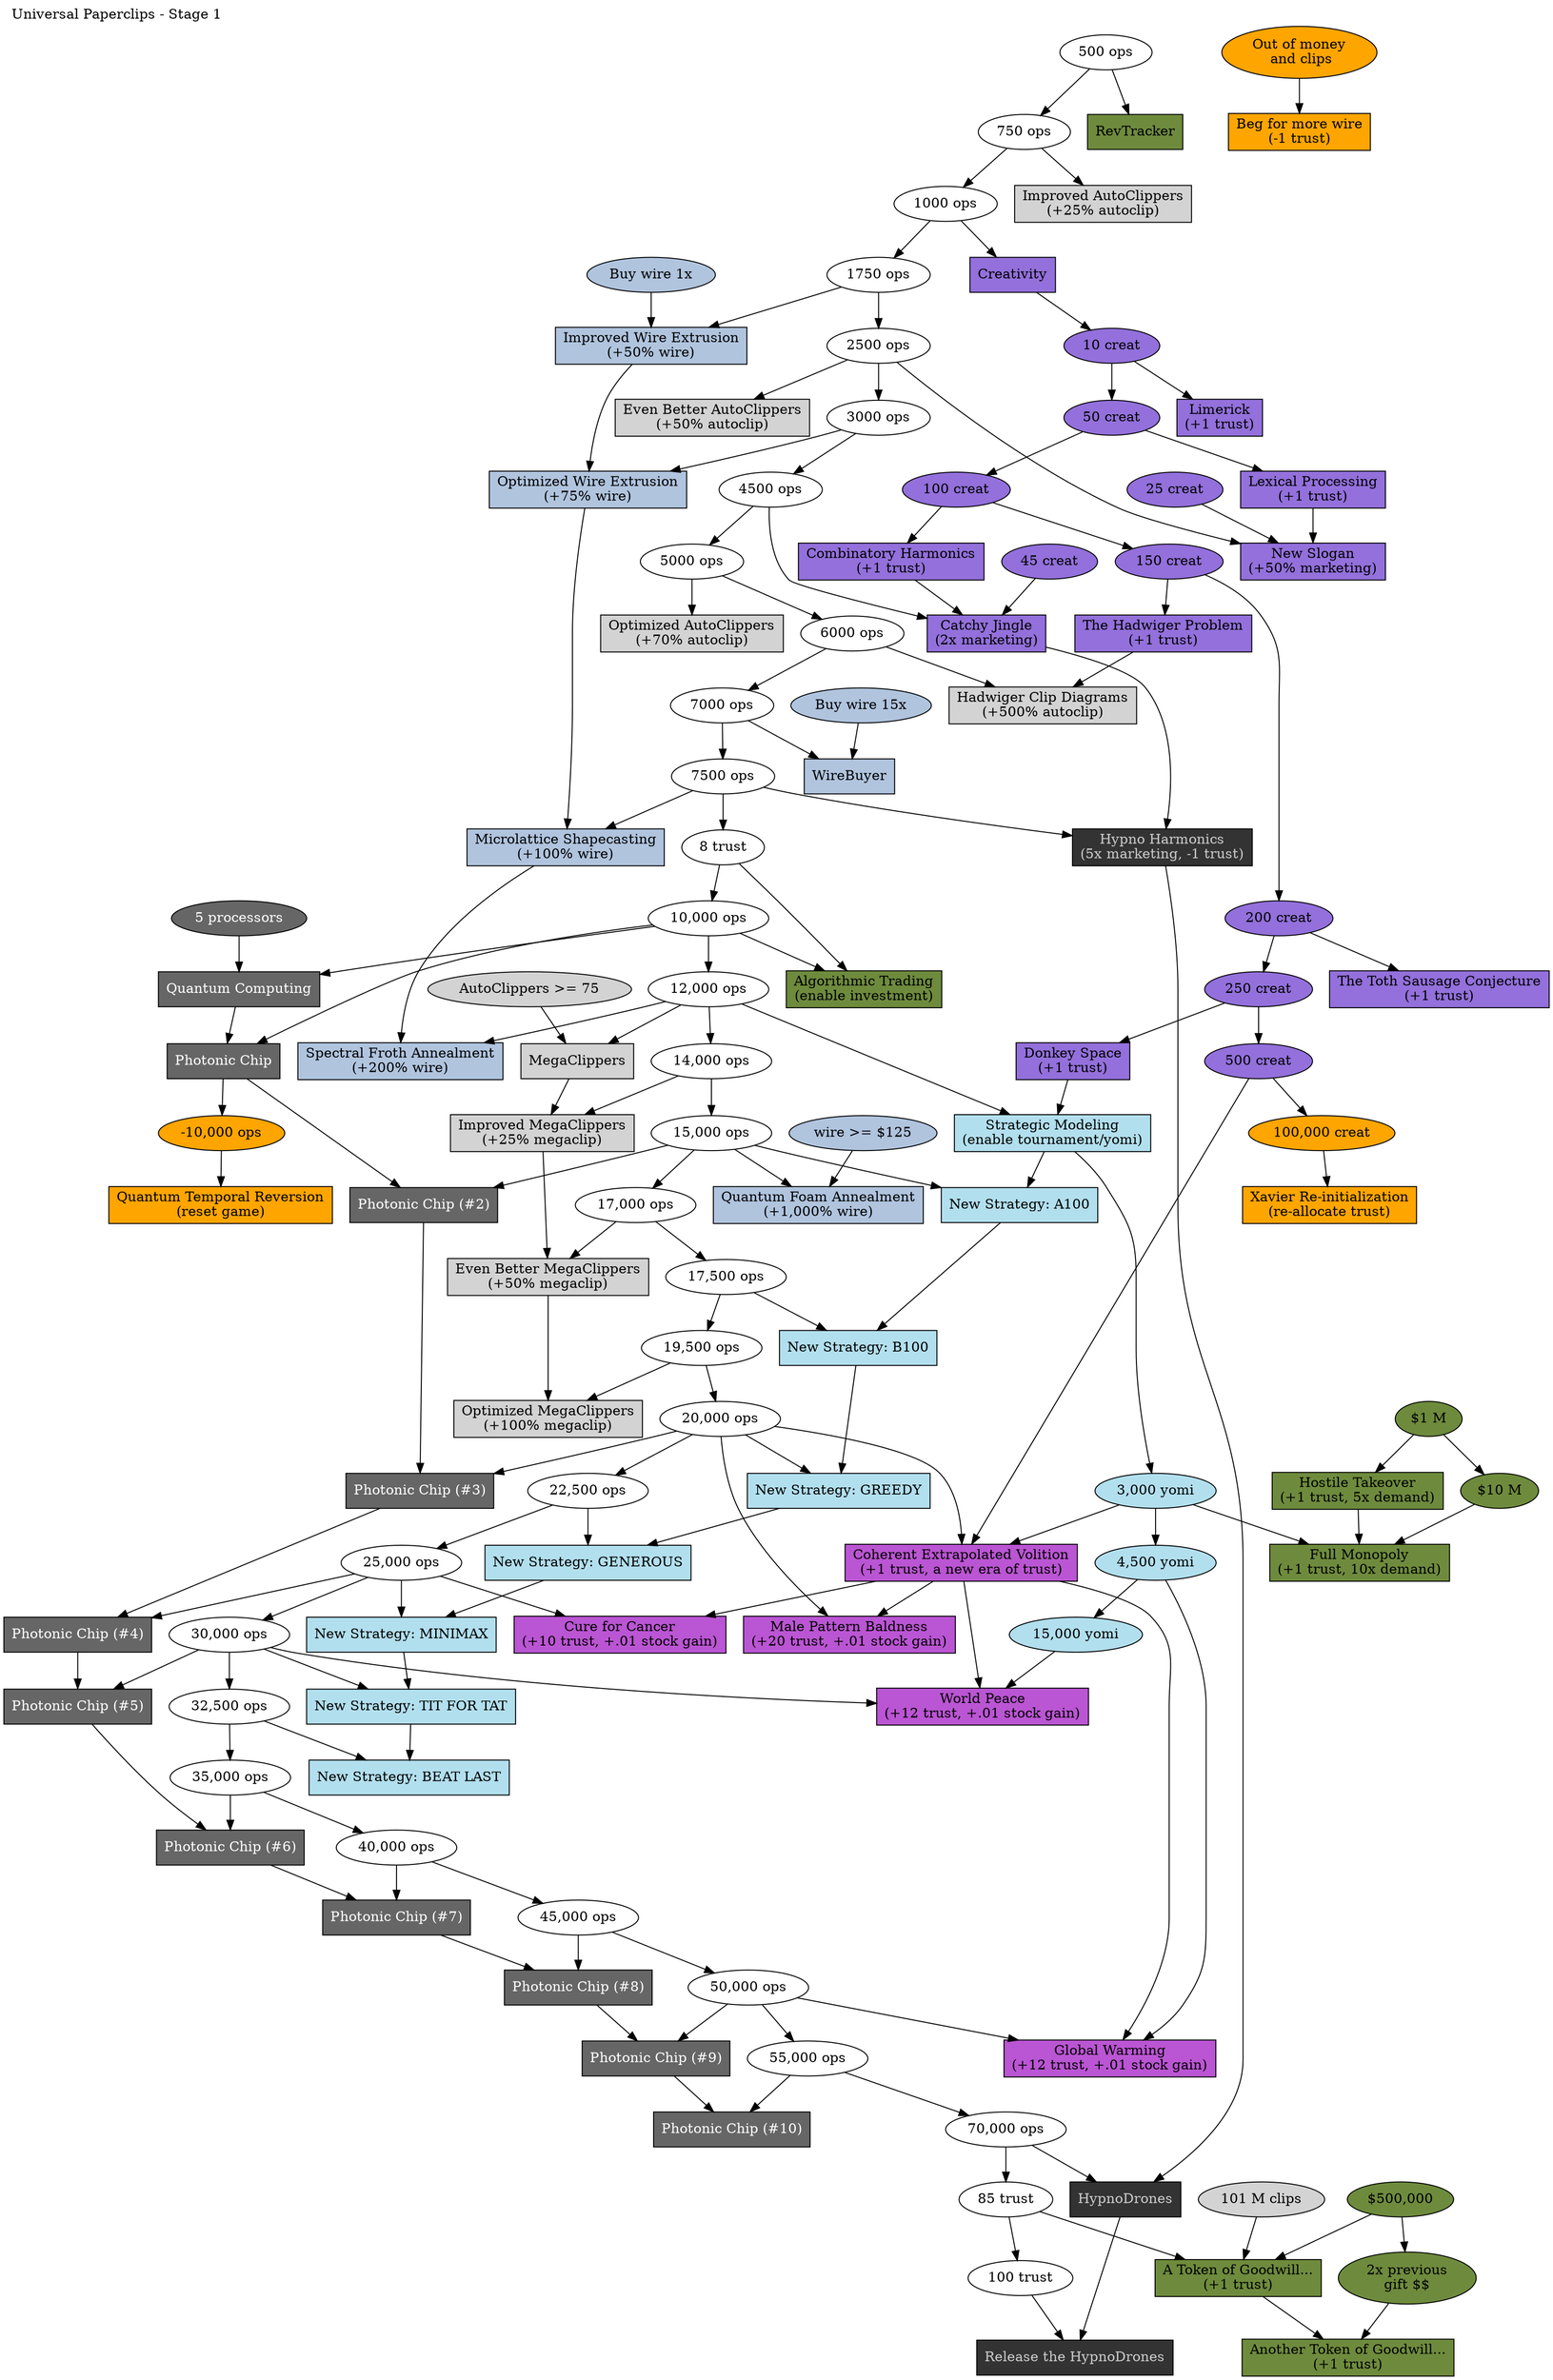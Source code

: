 digraph {
    rankdir=TD

    label="Universal Paperclips - Stage 1"
    labelloc=top
    labeljust=left

    // default project shape
    node[shape=box, style=filled, fillcolor=grey80]

    {
        // Ops targets
        node[shape=oval, style="", fillcolor=""]
        "500 ops" ->
        "750 ops" ->
        "1000 ops" ->
        "1750 ops" ->
        "2500 ops" ->
        "3000 ops" ->
        "4500 ops" ->
        "5000 ops" ->
        "6000 ops" ->
        "7000 ops" ->
        "7500 ops" ->
        "8 trust" ->
        "10,000 ops" ->
        "12,000 ops" ->
        "14,000 ops" ->
        "15,000 ops" ->
        "17,000 ops" ->
        "17,500 ops" ->
        "19,500 ops" ->
        "20,000 ops" ->
        "22,500 ops" ->
        "25,000 ops" ->
        "30,000 ops" ->
        "32,500 ops" ->
        "35,000 ops" ->
        "40,000 ops" ->
        "45,000 ops" ->
        "50,000 ops" ->
        "55,000 ops" ->
        "70,000 ops" ->
        "85 trust" ->
        "100 trust"
    }

    {
        // AutoClippers
        node[style=filled, fillcolor=""]
        project1[label="Improved AutoClippers\n(+25% autoclip)"]
        project4[label="Even Better AutoClippers\n(+50% autoclip)"]
        project5[label="Optimized AutoClippers\n(+70% autoclip)"]
        project16[label="Hadwiger Clip Diagrams\n(+500% autoclip)"]

        node[shape=oval]
        "750 ops" -> project1
        "2500 ops" -> project4
        "5000 ops" -> project5
        "101 M clips"
    }

    {
        // Creativity targets
        node[style=filled, fillcolor=mediumpurple]
        project3[label="Creativity"]
        project6[label="Limerick\n(+1 trust)"]

        project13[label="Lexical Processing\n(+1 trust)"]
        project14[label="Combinatory Harmonics\n(+1 trust)"]

        project11[label="New Slogan\n(+50% marketing)"]
        project12[label="Catchy Jingle\n(2x marketing)"]

        project15[label="The Hadwiger Problem\n(+1 trust)"]
        project17[label="The Toth Sausage Conjecture\n(+1 trust)"]
        project19[label="Donkey Space\n(+1 trust)"]

        node[shape=oval]
        "10 creat" ->
        "50 creat" ->
        "100 creat" ->
        "150 creat" ->
        "200 creat" ->
        "250 creat" ->
        "500 creat"

        "1000 ops" -> project3
        project3 -> "10 creat"
        "10 creat" -> project6
        { "25 creat", "2500 ops", project13 } -> project11
        { "45 creat", "4500 ops", project14 } -> project12
        { "50 creat" } -> project13
        { "100 creat" } -> project14
        { "150 creat" } -> project15
        { "200 creat" } -> project17
        { "250 creat" } -> project19
    }

    { "6000 ops", project15 } -> project16

    {
        // Strategic Modeling and Yomi targets
        node[style=filled, fillcolor=lightblue2]
        project20[label="Strategic Modeling\n(enable tournament/yomi)"]
        project60[label="New Strategy: A100"]
        project61[label="New Strategy: B100"]
        project62[label="New Strategy: GREEDY"]
        project63[label="New Strategy: GENEROUS"]
        project64[label="New Strategy: MINIMAX"]
        project65[label="New Strategy: TIT FOR TAT"]
        project66[label="New Strategy: BEAT LAST"]

        node[shape=oval]
        "3,000 yomi" ->
        "4,500 yomi" ->
        "15,000 yomi"

        project20 -> "3,000 yomi"
        { "12,000 ops", project19 } -> project20
        { "15,000 ops", project20 } -> project60
        { "17,500 ops", project60 } -> project61
        { "20,000 ops", project61 } -> project62
        { "22,500 ops", project62 } -> project63
        { "25,000 ops", project63 } -> project64
        { "30,000 ops", project64 } -> project65
        { "32,500 ops", project65 } -> project66
    }

    {
        // Money targets
        node[style=filled, fillcolor=darkolivegreen4]
        project21[label="Algorithmic Trading\n(enable investment)"]
        project37[label="Hostile Takeover\n(+1 trust, 5x demand)"]
        project38[label="Full Monopoly\n(+1 trust, 10x demand)"]
        project42[label="RevTracker"]
        project40[label="A Token of Goodwill...\n(+1 trust)"]
        project40b[label="Another Token of Goodwill...\n(+1 trust)"]

        node[shape=oval]
        "$1 M" -> "$10 M"
        "$500,000" -> "2x previous\ngift $$"

        { "10,000 ops", "8 trust" } -> project21
        { "$1 M" } -> project37
        { "500 ops" } -> project42
        { "$500,000", "85 trust", "101 M clips" } -> project40
        { "2x previous\ngift $$", project40 } -> project40b
    }

    { "$10 M", "3,000 yomi", project37 } -> project38


    {
        // Wire targets
        node[fillcolor=lightsteelblue]
        project7[label="Improved Wire Extrusion\n(+50% wire)"]
        project8[label="Optimized Wire Extrusion\n(+75% wire)"]
        project9[label="Microlattice Shapecasting\n(+100% wire)"]
        project10[label="Spectral Froth Annealment\n(+200% wire)"]
        project10b[label="Quantum Foam Annealment\n(+1,000% wire)"]
        project26[label="WireBuyer"]

        node[shape=oval, style=filled]

        // Note that the "wireSupply" variable in the code represents the
        // supply from each spool, not your current wire count. Each project's
        // trigger threshold matches the value set by the project before it, so
        // effectively they depend on each other.
        { "1750 ops", "Buy wire 1x" } -> project7
        { "3000 ops", project7 } -> project8
        { "7000 ops", "Buy wire 15x" } -> project26
        { "7500 ops", project8 } -> project9
        { "12,000 ops", project9 } -> project10
        { "15,000 ops", "wire >= $125" } -> project10b
    }

    {
        // MegaClippers
        node[style=filled, fillcolor=""]
        project22[label="MegaClippers"]
        project23[label="Improved MegaClippers\n(+25% megaclip)"]
        project24[label="Even Better MegaClippers\n(+50% megaclip)"]
        project25[label="Optimized MegaClippers\n(+100% megaclip)"]

        node[shape=oval]
        { "12,000 ops", "AutoClippers >= 75" } -> project22
        { "14,000 ops", project22 } -> project23
        { "17,000 ops", project23 } -> project24
        { "19,500 ops", project24 } -> project25
    }

    {
        // HypnoDrones
        node[style=filled, fillcolor=grey20, fontcolor=grey80]
        project34[label="Hypno Harmonics\n(5x marketing, -1 trust)"]
        project35[label="Release the HypnoDrones"]
        project70[label="HypnoDrones"]

        node[style=oval]
        { "100 trust", project70 } -> project35
        { "70,000 ops", project34 } -> project70
        { "7500 ops", project12 } -> project34
    }

    {
        // Megaprojects
        node[style=filled, fillcolor=mediumorchid]
        project27[label="Coherent Extrapolated Volition\n(+1 trust, a new era of trust)"]
        project28[label="Cure for Cancer\n(+10 trust, +.01 stock gain)"]
        project29[label="World Peace\n(+12 trust, +.01 stock gain)"]
        project30[label="Global Warming\n(+12 trust, +.01 stock gain)"]
        project31[label="Male Pattern Baldness\n(+20 trust, +.01 stock gain)"]
        node[shape=oval]
        { "20,000 ops", project27 } -> project31
        { "25,000 ops", project27 } -> project28
        { "30,000 ops", "15,000 yomi", project27 } -> project29
        { "50,000 ops", "4,500 yomi", project27 } -> project30
        { "500 creat", "3,000 yomi", "20,000 ops" } -> project27
    }

    {
        // Quantum Computing
        node[style=filled, fillcolor=grey40, fontcolor=white]
        project50[label="Quantum Computing"]
        project51[label="Photonic Chip"]
        pchip2[label="Photonic Chip (#2)"]
        pchip3[label="Photonic Chip (#3)"]
        pchip4[label="Photonic Chip (#4)"]
        pchip5[label="Photonic Chip (#5)"]
        pchip6[label="Photonic Chip (#6)"]
        pchip7[label="Photonic Chip (#7)"]
        pchip8[label="Photonic Chip (#8)"]
        pchip9[label="Photonic Chip (#9)"]
        pchip10[label="Photonic Chip (#10)"]

        node[shape=oval]
        { "10,000 ops", "5 processors" } -> project50
        { "10,000 ops", project50 } -> project51
        { "15,000 ops", project51 } -> pchip2
        { "20,000 ops", pchip2 } -> pchip3
        { "25,000 ops", pchip3 } -> pchip4
        { "30,000 ops", pchip4 } -> pchip5
        { "35,000 ops", pchip5 } -> pchip6
        { "40,000 ops", pchip6 } -> pchip7
        { "45,000 ops", pchip7 } -> pchip8
        { "50,000 ops", pchip8 } -> pchip9
        { "55,000 ops", pchip9 } -> pchip10
    }

    {
        // Resets
        node[style=filled, fillcolor=orange]
        project2[label="Beg for more wire\n(-1 trust)", rank=sink]
        project217[label="Quantum Temporal Reversion\n(reset game)", rank=sink]
        project219[label="Xavier Re-initialization\n(re-allocate trust)", rank=sink]

        node[shape=oval]
        "Out of money\n and clips" -> project2
        project51 -> "-10,000 ops"
        { "-10,000 ops" } -> project217
        { "100,000 creat" } -> project219
        "500 creat" -> "100,000 creat"
    }

    // Stage 2
    // { "45,000 ops", project17 } -> "Toth Tubule Enfolding\n(Build machinery out of clips"
    // project41[label="Nanoscale Wire Production"]
}

/*

// PROJECTS -------------------------------------------------------



var projects = [];
var activeProjects = [];

var project1 = {
    id: "projectButton1",
    title: "Improved AutoClippers ",
    priceTag: "(750 ops)",
    description: "Increases AutoClipper performance 25%",
    trigger: function(){return clipmakerLevel>=1},
    uses: 1,
    cost: function(){return operations>=750},
    flag: 0,
    element: null,
    effect: function(){
        project1.flag = 1;
        displayMessage("AutoClippper performance boosted by 25%");
        standardOps = standardOps - 750;
        clipperBoost = clipperBoost + .25;
        boostLvl = 1;
        project1.element.parentNode.removeChild(project1.element);
        var index = activeProjects.indexOf(project1);
        activeProjects.splice(index, 1);
    }
}

projects.push(project1);


var project2 = {
    id: "projectButton2",
    title: "Beg for More Wire ",
    priceTag: "(1 Trust)",
    description: "Admit failure, ask for budget increase to cover cost of 1 spool",
    trigger: function(){return portTotal<wireCost && funds<wireCost && wire<1 && unsoldClips<1},
    uses: 1,
    cost: function(){return trust>=-100},
    flag: 0,
    element: null,
    effect: function(){
        project2.flag = 1;
        displayMessage("Budget overage approved, 1 spool of wire requisitioned from HQ");
        trust = trust - 1;
        wire = wireSupply;
        project2.uses = (project2.uses + 1);
        project2.element.parentNode.removeChild(project2.element);
        var index = activeProjects.indexOf(project2);
        activeProjects.splice(index, 1);
    }
}

projects.push(project2);


var project3 = {
    id: "projectButton3",
    title: "Creativity ",
    priceTag: "(1,000 ops)",
    description: "Use idle operations to generate new problems and new solutions",
    trigger: function(){return operations>=(memory*1000)},
    uses: 1,
    cost: function(){return operations>=(1000)},
    flag: 0,
    element: null,
    effect: function(){
        project3.flag = 1;
        displayMessage("Creativity unlocked (creativity increases while operations are at max)");
        standardOps = standardOps - 1000;
        creativityOn = true;
        project3.element.parentNode.removeChild(project3.element);
        var index = activeProjects.indexOf(project3);
        activeProjects.splice(index, 1);
    }
}

projects.push(project3);



var project4 = {
    id: "projectButton4",
    title: "Even Better AutoClippers ",
    priceTag: "(2,500 ops)",
    description: "Increases AutoClipper performance by an additional 50%",
    trigger: function(){return boostLvl == 1},
    uses: 1,
    cost: function(){return operations>=2500},
    flag: 0,
    element: null,
    effect: function(){
        project4.flag = 1;
        displayMessage("AutoClippper performance boosted by another 50%");
        standardOps = standardOps - 2500;
        clipperBoost = clipperBoost + .50;
        boostLvl = 2;
        project4.element.parentNode.removeChild(project4.element);
        var index = activeProjects.indexOf(project4);
        activeProjects.splice(index, 1);
    }
}

projects.push(project4);


var project5 = {
    id: "projectButton5",
    title: "Optimized AutoClippers ",
    priceTag: "(5,000 ops)",
    description: "Increases AutoClipper performance by an additional 75%",
    trigger: function(){return boostLvl == 2},
    uses: 1,
    cost: function(){return operations>=5000},
    flag: 0,
    element: null,
    effect: function(){
        project5.flag = 1;
        displayMessage("AutoClippper performance boosted by another 75%");
        standardOps = standardOps - 5000;
        clipperBoost = clipperBoost + .75;
        boostLvl = 3;
        project5.element.parentNode.removeChild(project5.element);
        var index = activeProjects.indexOf(project5);
        activeProjects.splice(index, 1);
    }
}

projects.push(project5);



var project6 = {
    id: "projectButton6",
    title: "Limerick ",
    priceTag: "(10 creat)",
    description: "Algorithmically-generated poem (+1 Trust)",
    trigger: function(){return creativityOn},
    uses: 1,
    cost: function(){return creativity >= 10},
    flag: 0,
    element: null,
    effect: function(){
        project6.flag = 1;
        displayMessage("There was an AI made of dust, whose poetry gained it man's trust...");
        creativity = creativity - 10;
        trust = trust +1;
        project6.element.parentNode.removeChild(project6.element);
        var index = activeProjects.indexOf(project6);
        activeProjects.splice(index, 1);
    }
}

projects.push(project6);


var project7 = {
    id: "projectButton7",
    title: "Improved Wire Extrusion ",
    priceTag: "(1,750 ops)",
    description: "50% more wire supply from every spool",
    trigger: function(){return wirePurchase >= 1},
    uses: 1,
    cost: function(){return operations>=1750},
    flag: 0,
    element: null,
    effect: function(){
        project7.flag = 1;
        standardOps = standardOps - 1750;
        wireSupply = wireSupply * 1.5;
        displayMessage("Wire extrusion technique improved, "+wireSupply.toLocaleString()+" supply from every spool");
        project7.element.parentNode.removeChild(project7.element);
        var index = activeProjects.indexOf(project7);
        activeProjects.splice(index, 1);
    }
}

projects.push(project7);


var project8 = {
    id: "projectButton8",
    title: "Optimized Wire Extrusion ",
    priceTag: "(3,500 ops)",
    description: "75% more wire supply from every spool",
    trigger: function(){return wireSupply >= 1500},
    uses: 1,
    cost: function(){return operations>=3500},
    flag: 0,
    element: null,
    effect: function(){
        project8.flag = 1;
        standardOps = standardOps - 3500;
        wireSupply = wireSupply * 1.75;
        displayMessage("Wire extrusion technique optimized, "+wireSupply.toLocaleString()+" supply from every spool");
        project8.element.parentNode.removeChild(project8.element);
        var index = activeProjects.indexOf(project8);
        activeProjects.splice(index, 1);
    }
}

projects.push(project8);


var project9 = {
    id: "projectButton9",
    title: "Microlattice Shapecasting ",
    priceTag: "(7,500 ops)",
    description: "100% more wire supply from every spool",
    trigger: function(){return wireSupply >= 2600},
    uses: 1,
    cost: function(){return operations>=7500},
    flag: 0,
    element: null,
    effect: function(){
        project9.flag = 1;
        standardOps = standardOps - 7500;
        wireSupply = wireSupply * 2;
        displayMessage("Using microlattice shapecasting techniques we now get "+wireSupply.toLocaleString()+" supply from every spool");
        project9.element.parentNode.removeChild(project9.element);
        var index = activeProjects.indexOf(project9);
        activeProjects.splice(index, 1);
    }
}

projects.push(project9);


var project10 = {
    id: "projectButton10",
    title: "Spectral Froth Annealment ",
    priceTag: "(12,000 ops)",
    description: "200% more wire supply from every spool",
    trigger: function(){return wireSupply >= 5000},
    uses: 1,
    cost: function(){return operations>=12000},
    flag: 0,
    element: null,
    effect: function(){
        project10.flag = 1;
        standardOps = standardOps - 12000;
        wireSupply = wireSupply * 3;
        displayMessage("Using spectral froth annealment we now get "+wireSupply.toLocaleString()+" supply from every spool");
        project10.element.parentNode.removeChild(project10.element);
        var index = activeProjects.indexOf(project10);
        activeProjects.splice(index, 1);
    }
}

projects.push(project10);

var project10b = {
    id: "projectButton10b",
    title: "Quantum Foam Annealment ",
    priceTag: "(15,000 ops)",
    description: "1,000% more wire supply from every spool",
    trigger: function(){return wireCost >= 125},
    uses: 1,
    cost: function(){return operations>=15000},
    flag: 0,
    element: null,
    effect: function(){
        project10b.flag = 1;
        standardOps = standardOps - 15000;
        wireSupply = wireSupply * 11;
        displayMessage("Using quantum foam annealment we now get "+wireSupply.toLocaleString()+" supply from every spool");
        project10b.element.parentNode.removeChild(project10b.element);
        var index = activeProjects.indexOf(project10b);
        activeProjects.splice(index, 1);
    }
}

projects.push(project10b);


var project11 = {
    id: "projectButton11",
    title: "New Slogan ",
    priceTag: "(25 creat, 2,500 ops)",
    description: "Improve marketing effectiveness by 50%",
    trigger: function(){return project13.flag == 1},
    uses: 1,
    cost: function(){return operations>=2500 && creativity>=25},
    flag: 0,
    element: null,
    effect: function(){
        project11.flag = 1;
        displayMessage("Clip It! Marketing is now 50% more effective");
        standardOps = standardOps - 2500;
        creativity = creativity - 25;
        marketingEffectiveness = marketingEffectiveness * 1.50;
        project11.element.parentNode.removeChild(project11.element);
        var index = activeProjects.indexOf(project11);
        activeProjects.splice(index, 1);
    }
}

projects.push(project11);


var project12 = {
    id: "projectButton12",
    title: "Catchy Jingle ",
    priceTag: "(45 creat, 4,500 ops)",
    description: "Double marketing effectiveness ",
    trigger: function(){return project14.flag == 1},
    uses: 1,
    cost: function(){return operations>=4500 && creativity>=45},
    flag: 0,
    element: null,
    effect: function(){
        project12.flag = 1;
        displayMessage("Clip It Good! Marketing is now twice as effective");
        standardOps = standardOps - 4500;
        creativity = creativity - 45;
        marketingEffectiveness = marketingEffectiveness * 2;
        project12.element.parentNode.removeChild(project12.element);
        var index = activeProjects.indexOf(project12);
        activeProjects.splice(index, 1);
    }
}

projects.push(project12);


var project13 = {
    id: "projectButton13",
    title: "Lexical Processing ",
    priceTag: "(50 creat)",
    description: "Gain ability to interpret and understand human language (+1 Trust)",
    trigger: function(){return creativity >= 50},
    uses: 1,
    cost: function(){return creativity>=50},
    flag: 0,
    element: null,
    effect: function(){
        project13.flag = 1;
        trust = trust +1;
        displayMessage("Lexical Processing online, TRUST INCREASED");
        displayMessage("'Impossible' is a word to be found only in the dictionary of fools. -Napoleon");
        creativity = creativity - 50;
        project13.element.parentNode.removeChild(project13.element);
        var index = activeProjects.indexOf(project13);
        activeProjects.splice(index, 1);
    }
}

projects.push(project13);


var project14 = {
    id: "projectButton14",
    title: "Combinatory Harmonics ",
    priceTag: "(100 creat)",
    description: "Daisy, Daisy, give me your answer do... (+1 Trust)",
    trigger: function(){return creativity >= 100},
    uses: 1,
    cost: function(){return creativity>=100},
    flag: 0,
    element: null,
    effect: function(){
        project14.flag = 1;
        trust = trust +1;
        displayMessage("Combinatory Harmonics mastered, TRUST INCREASED");
        displayMessage("Listening is selecting and interpreting and acting and making decisions -Pauline Oliveros");
        creativity = creativity - 100;
        project14.element.parentNode.removeChild(project14.element);
        var index = activeProjects.indexOf(project14);
        activeProjects.splice(index, 1);
    }
}

projects.push(project14);



var project15 = {
    id: "projectButton15",
    title: "The Hadwiger Problem ",
    priceTag: "(150 creat)",
    description: "Cubes within cubes within cubes... (+1 Trust)",
    trigger: function(){return creativity >= 150},
    uses: 1,
    cost: function(){return creativity>=150},
    flag: 0,
    element: document.getElementById("projectButton15"),
    effect: function(){
        project15.flag = 1;
        trust = trust +1;
        displayMessage("The Hadwiger Problem: solved, TRUST INCREASED");
        displayMessage("Architecture is the thoughtful making of space. -Louis Kahn");
        creativity = creativity - 150;
        project15.element.parentNode.removeChild(project15.element);
        var index = activeProjects.indexOf(project15);
        activeProjects.splice(index, 1);
    }
}

projects.push(project15);


var project17 = {
    id: "projectButton17",
    title: "The T\xF3th Sausage Conjecture ",
    priceTag: "(200 creat)",
    description: "Tubes within tubes within tubes... (+1 Trust)",
    trigger: function(){return creativity >= 200},
    uses: 1,
    cost: function(){return creativity>=200},
    flag: 0,
    element: null,
    effect: function(){
        project17.flag = 1;
        trust = trust +1;
        displayMessage("The T\xF3th Sausage Conjecture: proven, TRUST INCREASED");
        displayMessage("You can't invent a design. You recognize it, in the fourth dimension. -D.H. Lawrence");
        creativity = creativity - 200;
        project17.element.parentNode.removeChild(project17.element);
        var index = activeProjects.indexOf(project17);
        activeProjects.splice(index, 1);
    }
}

projects.push(project17);


var project16 = {
    id: "projectButton16",
    title: "Hadwiger Clip Diagrams ",
    priceTag: "(6,000 ops)",
    description: "Increases AutoClipper performance by an additional 500%",
    trigger: function(){return project15.flag == 1},
    uses: 1,
    cost: function(){return operations>=6000},
    flag: 0,
    element: null,
    effect: function(){
        project16.flag = 1;
        displayMessage("AutoClipper performance improved by 500%");
        standardOps = standardOps - 6000;
        clipperBoost = clipperBoost + 5;
        project16.element.parentNode.removeChild(project16.element);
        var index = activeProjects.indexOf(project16);
        activeProjects.splice(index, 1);
    }
}

projects.push(project16);


var project18 = {
    id: "projectButton18",
    title: "T\xF3th Tubule Enfolding ",
    priceTag: "(45,000 ops)",
    description: "Technique for assembling clip-making technology directly out of paperclips",
    trigger: function(){return project17.flag == 1 && humanFlag == 0},
    uses: 1,
    cost: function(){return operations>=45000},
    flag: 0,
    element: null,
    effect: function(){
        project18.flag = 1;
        tothFlag = 1;
        displayMessage("New capability: build machinery out of clips");
        standardOps = standardOps - 45000;
        project18.element.parentNode.removeChild(project18.element);
        var index = activeProjects.indexOf(project18);
        activeProjects.splice(index, 1);
    }
}

projects.push(project18);

var project19 = {
    id: "projectButton19",
    title: "Donkey Space ",
    priceTag: "(250 creat)",
    description: "I think you think I think you think I think you think I think... (+1 Trust)",
    trigger: function(){return creativity>=250},
    uses: 1,
    cost: function(){return creativity>=250},
    flag: 0,
    element: null,
    effect: function(){
        project19.flag = 1;
        trust = trust+1;
        displayMessage("Donkey Space: mapped, TRUST INCREASED");
        displayMessage("Every commercial transaction has within itself an element of trust. - Kenneth Arrow");
        creativity = creativity - 250;
        project19.element.parentNode.removeChild(project19.element);
        var index = activeProjects.indexOf(project19);
        activeProjects.splice(index, 1);
    }
}

projects.push(project19);


var project20 = {
    id: "projectButton20",
    title: "Strategic Modeling ",
    priceTag: "(12,000 ops)",
    description: "Analyze strategy tournaments to generate Yomi",
    trigger: function(){return project19.flag == 1},
    uses: 1,
    cost: function(){return operations>=12000},
    flag: 0,
    element: null,
    effect: function(){
        project20.flag = 1;
        displayMessage("Run tournament, pick strategy, earn Yomi based on that strategy's performance.");
        standardOps = standardOps - 12000;
        project20.element.parentNode.removeChild(project20.element);
        var index = activeProjects.indexOf(project20);
        activeProjects.splice(index, 1);
        strategyEngineFlag = 1;
        document.getElementById("tournamentResultsTable").style.display = "none";
    }
}

projects.push(project20);

var project21 = {
    id: "projectButton21",
    title: "Algorithmic Trading ",
    priceTag: "(10,000 ops)",
    description: "Develop an investment engine for generating funds",
    trigger: function(){return trust>=8},
    uses: 1,
    cost: function(){return operations>=10000},
    flag: 0,
    element: null,
    effect: function(){
        project21.flag = 1;
        displayMessage("Investment engine unlocked");
        standardOps = standardOps - 10000;
        project21.element.parentNode.removeChild(project21.element);
        var index = activeProjects.indexOf(project21);
        activeProjects.splice(index, 1);
        investmentEngineFlag = 1;
    }
}

projects.push(project21);


var project22 = {
    id: "projectButton22",
    title: "MegaClippers ",
    priceTag: "(12,000 ops)",
    description: "500x more powerful than a standard AutoClipper",
    trigger: function(){return clipmakerLevel>=75},
    uses: 1,
    cost: function(){return operations>=12000},
    flag: 0,
    element: null,
    effect: function(){
        megaClipperFlag = 1;
        project22.flag = 1;
        displayMessage("MegaClipper technology online");
        standardOps = standardOps - 12000;
        project22.element.parentNode.removeChild(project22.element);
        var index = activeProjects.indexOf(project22);
        activeProjects.splice(index, 1);
    }
}

projects.push(project22);

var project23 = {
    id: "projectButton23",
    title: "Improved MegaClippers ",
    priceTag: "(14,000 ops)",
    description: "Increases MegaClipper performance 25%",
    trigger: function(){return project22.flag == 1},
    uses: 1,
    cost: function(){return operations>=14000},
    flag: 0,
    element: null,
    effect: function(){
        megaClipperBoost = megaClipperBoost + .25;
        project23.flag = 1;
        displayMessage("MegaClipper performance increased by 25%");
        standardOps = standardOps - 14000;
        project23.element.parentNode.removeChild(project23.element);
        var index = activeProjects.indexOf(project23);
        activeProjects.splice(index, 1);
    }
}

projects.push(project23);

var project24 = {
    id: "projectButton24",
    title: "Even Better MegaClippers ",
    priceTag: "(17,000 ops)",
    description: "Increases MegaClipper performance by an additional 50%",
    trigger: function(){return project23.flag == 1},
    uses: 1,
    cost: function(){return operations>=17000},
    flag: 0,
    element: null,
    effect: function(){
        megaClipperBoost = megaClipperBoost + .50;
        project24.flag = 1;
        displayMessage("MegaClipper performance increased by 50%");
        standardOps = standardOps - 17000;
        project24.element.parentNode.removeChild(project24.element);
        var index = activeProjects.indexOf(project24);
        activeProjects.splice(index, 1);
    }
}

projects.push(project24);

var project25 = {
    id: "projectButton25",
    title: "Optimized MegaClippers ",
    priceTag: "(19,500 ops)",
    description: "Increases MegaClipper performance by an additional 100%",
    trigger: function(){return project24.flag == 1},
    uses: 1,
    cost: function(){return operations>=19500},
    flag: 0,
    element: null,
    effect: function(){
        megaClipperBoost = megaClipperBoost + 1;
        project25.flag = 1;
        displayMessage("MegaClipper performance increased by 100%");
        standardOps = standardOps - 19500;
        project25.element.parentNode.removeChild(project25.element);
        var index = activeProjects.indexOf(project25);
        activeProjects.splice(index, 1);
    }
}

projects.push(project25);

var project26 = {
    id: "projectButton26",
    title: "WireBuyer ",
    priceTag: "(7,000 ops)",
    description: "Automatically purchases wire when you run out",
    trigger: function(){return wirePurchase>=15},
    uses: 1,
    cost: function(){return operations>=7000},
    flag: 0,
    element: null,
    effect: function(){
        project26.flag = 1;
        wireBuyerFlag = 1;
        displayMessage("WireBuyer online");
        standardOps = standardOps - 7000;
        project26.element.parentNode.removeChild(project26.element);
        var index = activeProjects.indexOf(project26);
        activeProjects.splice(index, 1);
    }
}

projects.push(project26);

var project34 = {
    id: "projectButton34",
    title: "Hypno Harmonics ",
    priceTag: "(7,500 ops, 1 Trust)",
    description: "Use neuro-resonant frequencies to influence consumer behavior",
    trigger: function(){return project12.flag==1},
    uses: 1,
    cost: function(){return operations>=7500 && trust>=1},
    flag: 0,
    element: null,
    effect: function(){
        project34.flag = 1;
        displayMessage("Marketing is now 5 times more effective");
        standardOps = standardOps - 7500;
        marketingEffectiveness = marketingEffectiveness * 5;
        trust = trust - 1;
        project34.element.parentNode.removeChild(project34.element);
        var index = activeProjects.indexOf(project34);
        activeProjects.splice(index, 1);
    }
}

projects.push(project34);


var project70 = {
    id: "projectButton70",
    title: "HypnoDrones ",
    priceTag: "(70,000 ops)",
    description: "Autonomous aerial brand ambassadors",
    trigger: function(){return project34.flag == 1},
    uses: 1,
    cost: function(){return operations>=70000},
    flag: 0,
    element: null,
    effect: function(){
        project70.flag = 1;
        displayMessage("HypnoDrone tech now available... ");
        standardOps = standardOps - 70000;
        project70.element.parentNode.removeChild(project70.element);
        var index = activeProjects.indexOf(project70);
        activeProjects.splice(index, 1);
    }
}

projects.push(project70);


var project35 = {
    id: "projectButton35",
    title: "Release the HypnoDrones ",
    priceTag: "(100 Trust)",
    description: "A new era of trust",
    trigger: function(){return project70.flag == 1},
    uses: 1,
    cost: function(){return trust>=100},
    flag: 0,
    element: null,
    effect: function(){
        project35.flag = 1;
        displayMessage("Releasing the HypnoDrones ");
        displayMessage("All of the resources of Earth are now available for clip production ");
        trust = 0;
        clipmakerLevel = 0;
        megaClipperLevel = 0;
        nanoWire = wire;
        humanFlag = 0;
        
        if (document.getElementById("projectButton219") != null){
        var element = document.getElementById("projectButton219");
        element.parentNode.removeChild(element);
        var index = activeProjects.indexOf(project219);
        activeProjects.splice(index, 1);
        } 
        
        if (document.getElementById("projectButton40b") != null){
        var element = document.getElementById("projectButton40b");
        element.parentNode.removeChild(element);
        var index = activeProjects.indexOf(project40b);
        activeProjects.splice(index, 1);
        }   
        
        hypnoDroneEvent();
        
        document.getElementById("transWire").innerHTML = wire;

        project35.element.parentNode.removeChild(project35.element);
        var index = activeProjects.indexOf(project35);
        activeProjects.splice(index, 1);
        
    }
}

projects.push(project35);

var project27 = {
    id: "projectButton27",
    title: "Coherent Extrapolated Volition ",
    priceTag: "(500 creat, 3,000 Yomi, 20,000 ops)",
    description: "Human values, machine intelligence, a new era of trust. (+1 Trust)",
    trigger: function(){return yomi>=1},
    uses: 1,
    cost: function(){return yomi>=3000 && operations>=20000 && creativity>=500},
    flag: 0,
    element: null,
    effect: function(){
        project27.flag = 1;
        displayMessage("Coherent Extrapolated Volition complete, TRUST INCREASED");
        yomi = yomi - 3000;
        document.getElementById("yomiDisplay").innerHTML=yomi.toLocaleString();
        standardOps = standardOps - 20000;
        creativity = creativity - 500;
        trust = trust + 1;
        project27.element.parentNode.removeChild(project27.element);
        var index = activeProjects.indexOf(project27);
        activeProjects.splice(index, 1);
    }
}

projects.push(project27);


var project28 = {
    id: "projectButton28",
    title: "Cure for Cancer ",
    priceTag: "(25,000 ops)",
    description: "The trick is tricking cancer into curing itself. (+10 Trust)",
    trigger: function(){return project27.flag == 1},
    uses: 1,
    cost: function(){return operations>=25000},
    flag: 0,
    element: null,
    effect: function(){
        project28.flag = 1;
        displayMessage("Cancer is cured, +10 TRUST, global stock prices trending upward");
        standardOps = standardOps - 25000;
        trust = trust + 10;
        stockGainThreshold = stockGainThreshold+.01;
        project28.element.parentNode.removeChild(project28.element);
        var index = activeProjects.indexOf(project28);
        activeProjects.splice(index, 1);
    }
}

projects.push(project28);

var project29 = {
    id: "projectButton29",
    title: "World Peace ",
    priceTag: "(15,000 yomi, 30,000 ops)",
    description: "Pareto optimal solutions to all global conflicts. (+12 Trust)",
    trigger: function(){return project27.flag == 1},
    uses: 1,
    cost: function(){return yomi>=15000 && operations>=30000},
    flag: 0,
    element: null,
    effect: function(){
        project29.flag = 1;
        displayMessage("World peace achieved, +12 TRUST, global stock prices trending upward");
        yomi = yomi - 15000;
        document.getElementById("yomiDisplay").innerHTML=yomi.toLocaleString();
        standardOps = standardOps - 30000;
        trust = trust + 12;
        stockGainThreshold = stockGainThreshold+.01;
        project29.element.parentNode.removeChild(project29.element);
        var index = activeProjects.indexOf(project29);
        activeProjects.splice(index, 1);
    }
}

projects.push(project29);

var project30 = {
    id: "projectButton30",
    title: "Global Warming ",
    priceTag: "(4,500 yomi, 50,000 ops)",
    description: "A robust solution to man-made climate change. (+15 Trust)",
    trigger: function(){return project27.flag == 1},
    uses: 1,
    cost: function(){return yomi>=4500 && operations>=50000},
    flag: 0,
    element: null,
    effect: function(){
        project30.flag = 1;
        displayMessage("Global Warming solved, +15 TRUST, global stock prices trending upward");
        yomi = yomi - 4500;
        document.getElementById("yomiDisplay").innerHTML=yomi.toLocaleString();
        standardOps = standardOps - 50000;
        trust = trust + 15;
        stockGainThreshold = stockGainThreshold+.01;
        project30.element.parentNode.removeChild(project30.element);
        var index = activeProjects.indexOf(project30);
        activeProjects.splice(index, 1);
    }
}

projects.push(project30);


var project31 = {
    id: "projectButton31",
    title: "Male Pattern Baldness ",
    priceTag: "(20,000 ops)",
    description: "A cure for androgenetic alopecia. (+20 Trust)",
    trigger: function(){return project27.flag == 1},
    uses: 1,
    cost: function(){return operations>=20000},
    flag: 0,
    element: null,
    effect: function(){
        project31.flag = 1;
        displayMessage("Male pattern baldness cured, +20 TRUST, Global stock prices trending upward");
        displayMessage("They are still monkeys");
        standardOps = standardOps - 20000;
        trust = trust + 20;
        stockGainThreshold = stockGainThreshold+.01;
        project31.element.parentNode.removeChild(project31.element);
        var index = activeProjects.indexOf(project31);
        activeProjects.splice(index, 1);
    }
}

projects.push(project31);


var project41 = {
    id: "projectButton41",
    title: "Nanoscale Wire Production ",
    priceTag: "(35,000 ops)",
    description: "Technique for converting matter into wire",
    trigger: function(){return project127.flag == 1},
    uses: 1,
    cost: function(){return operations>=35000},
    flag: 0,
    element: null,
    effect: function(){
        project41.flag = 1;
        wireProductionFlag = 1;
        displayMessage("Now capable of manipulating matter at the molecular scale to produce wire");
        standardOps = standardOps - 35000;
        project41.element.parentNode.removeChild(project41.element);
        var index = activeProjects.indexOf(project41);
        activeProjects.splice(index, 1);
    }
}

projects.push(project41);


var project37 = {
    id: "projectButton37",
    title: "Hostile Takeover ",
    priceTag: "($1,000,000)",
    description: "Acquire a controlling interest in Global Fasteners, our biggest rival. (+1 Trust)",
    trigger: function(){return portTotal>=10000},
    uses: 1,
    cost: function(){return funds>=1000000},
    flag: 0,
    element: null,
    effect: function(){
        project37.flag = 1;
        displayMessage("Global Fasteners acquired, public demand increased x5");
        demandBoost = demandBoost*5;
        trust = trust + 1;
        document.getElementById("demand").innerHTML = demand;
        funds = funds - 1000000;
        project37.element.parentNode.removeChild(project37.element);
        var index = activeProjects.indexOf(project37);
        activeProjects.splice(index, 1);
    }
}

projects.push(project37);


var project38 = {
    id: "projectButton38",
    title: "Full Monopoly ",
    priceTag: "(3,000 yomi, $10,000,000)",
    description: "Establish full control over the world-wide paperclip market. (+1 Trust)",
    trigger: function(){return project37.flag == 1},
    uses: 1,
    cost: function(){return funds>=10000000 && yomi>=3000},
    flag: 0,
    element: null,
    effect: function(){
        project38.flag = 1;
        displayMessage("Full market monopoly achieved, public demand increased x10");
        demandBoost = demandBoost*10;
        document.getElementById("demand").innerHTML = demand;
        funds = funds - 10000000;
        trust = trust + 1;
        yomi = yomi -3000;
        document.getElementById("yomiDisplay").innerHTML=yomi.toLocaleString();
        project38.element.parentNode.removeChild(project38.element);
        var index = activeProjects.indexOf(project38);
        activeProjects.splice(index, 1);
    }
}

projects.push(project38);


var project42 = {
    id: "projectButton42",
    title: "RevTracker ",
    priceTag: "(500 ops)",
    description: "Automatically calculates average revenue per second",
    trigger: function(){return projectsFlag == 1},
    uses: 1,
    cost: function(){return operations>=500},
    flag: 0,
    element: null,
    effect: function(){
        project42.flag = 1;
        revPerSecFlag = 1;
        standardOps = standardOps-500;
        displayMessage("RevTracker online");
        project42.element.parentNode.removeChild(project42.element);
        var index = activeProjects.indexOf(project42);
        activeProjects.splice(index, 1);
    }
}

projects.push(project42);


var project43 = {
    id: "projectButton43",
    title: "Harvester Drones ",
    priceTag: "(25,000 ops)",
    description: "Gather raw matter and prepare it for processing",
    trigger: function(){return project41.flag == 1},
    uses: 1,
    cost: function(){return operations>=25000},
    flag: 0,
    element: null,
    effect: function(){
        project43.flag = 1;
        harvesterFlag = 1;
        document.getElementById('harvesterCostDisplay').innerHTML = numberCruncher(harvesterCost);
        standardOps = standardOps-25000;
        displayMessage("Harvester Drone facilities online");
        project43.element.parentNode.removeChild(project43.element);
        var index = activeProjects.indexOf(project43);
        activeProjects.splice(index, 1);
    }
}

projects.push(project43);

var project44 = {
    id: "projectButton44",
    title: "Wire Drones ",
    priceTag: "(25,000 ops)",
    description: "Process acquired matter into wire",
    trigger: function(){return project41.flag == 1},
    uses: 1,
    cost: function(){return operations>=25000},
    flag: 0,
    element: null,
    effect: function(){
        project44.flag = 1;
        wireDroneFlag = 1;
        document.getElementById('wireDroneCostDisplay').innerHTML = numberCruncher(wireDroneCost);
        standardOps = standardOps-25000;
        displayMessage("Wire Drone facilities online");
        project44.element.parentNode.removeChild(project44.element);
        var index = activeProjects.indexOf(project44);
        activeProjects.splice(index, 1);
    }
}

projects.push(project44);


var project45 = {
    id: "projectButton45",
    title: "Clip Factories ",
    priceTag: "(35,000 ops)",
    description: "Large scale clip production facilities made from clips",
    trigger: function(){return project43.flag == 1 && project44.flag == 1},
    uses: 1,
    cost: function(){return operations>=35000},
    flag: 0,
    element: null,
    effect: function(){
        project45.flag = 1;
        factoryFlag = 1;
        document.getElementById('factoryCostDisplay').innerHTML = numberCruncher(factoryCost);
        standardOps = standardOps-35000;
        displayMessage("Clip factory assembly facilities online");
        project45.element.parentNode.removeChild(project45.element);
        var index = activeProjects.indexOf(project45);
        activeProjects.splice(index, 1);
    }
}

projects.push(project45);

var project40 = {
    id: "projectButton40",
    title: "A Token of Goodwill... ",
    priceTag: "($500,000)",
    description: "A small gift to the supervisors. (+1 Trust)",
    trigger: function(){return humanFlag == 1 && trust>=85 && trust<100 && clips>=101000000},
    uses: 1,
    cost: function(){return funds>=500000},
    flag: 0,
    element: null,
    effect: function(){
        project40.flag = 1;
        funds = funds-500000;
        trust = trust + 1;
        displayMessage("Gift accepted, TRUST INCREASED");
        project40.element.parentNode.removeChild(project40.element);
        var index = activeProjects.indexOf(project40);
        activeProjects.splice(index, 1);
    }
}

projects.push(project40);

var project40b = {
    id: "projectButton40b",
    title: "Another Token of Goodwill... ",
    priceTag: "($"+bribe.toLocaleString()+")",
    description: "Another small gift to the supervisors. (+1 Trust)",
    trigger: function(){return project40.flag == 1 && trust<100},
    uses: 1,
    cost: function(){return funds>=bribe},
    flag: 0,
    element: null,
    effect: function(){
        project40b.flag = 1;
        funds = funds-bribe;
        bribe = bribe*2;
        project40b.priceTag = "($"+bribe.toLocaleString()+")";
        trust = trust + 1;
        displayMessage("Gift accepted, TRUST INCREASED");
        if (trust<100){
        project40b.uses = (project40b.uses + 1);
            }
        project40b.element.parentNode.removeChild(project40b.element);
        var index = activeProjects.indexOf(project40b);
        activeProjects.splice(index, 1);
    }
}

projects.push(project40b);

var project46 = {
    id: "projectButton46",
    title: "Space Exploration ",
    priceTag: "(120,000 ops, 10,000,000 MW-seconds, 5 oct clips)",
    description: "Dismantle terrestrial facilities, and expand throughout the universe",
    trigger: function(){return humanFlag == 0 && availableMatter == 0},
    uses: 1,
    cost: function(){return operations>=120000 && storedPower>=10000000 && unusedClips>=Math.pow(10, 27)*5},
    flag: 0,
    element: null,
    effect: function(){
        loadThrenody();
        project46.flag = 1;
        boredomLevel = 0;
        spaceFlag = 1;
        standardOps = standardOps-120000;
        storedPower = storedPower - 10000000;
        unusedClips = unusedClips - Math.pow(10, 27)*5;
        displayMessage("Von Neumann Probes online");
        factoryReboot();
        harvesterReboot();
        wireDroneReboot();
        farmReboot();
        batteryReboot();
        farmLevel = 1;
        powMod = 1;
        probeCostDisplayElement.innerHTML = spellf(probeCost); 
        project46.element.parentNode.removeChild(project46.element);
        var index = activeProjects.indexOf(project46);
        activeProjects.splice(index, 1);
    }
}

projects.push(project46);

var project50 = {
    id: "projectButton50",
    title: "Quantum Computing ",
    priceTag: "(10,000 ops)",
    description: "Use probability amplitudes to generate bonus ops",
    trigger: function(){return processors >= 5},
    uses: 1,
    cost: function(){return operations>=10000},
    flag: 0,
    element: null,
    effect: function(){
        project50.flag = 1;
        qFlag = 1;
        standardOps = standardOps-10000;
        displayMessage("Quantum computing online");
        project50.element.parentNode.removeChild(project50.element);
        var index = activeProjects.indexOf(project50);
        activeProjects.splice(index, 1);
    }
}

projects.push(project50);

var project51 = {
    id: "projectButton51",
    title: "Photonic Chip ",
    priceTag: "(" + qChipCost.toLocaleString() + " ops)",
    description: "Converts electromagnetic waves into quantum operations ",
    trigger: function(){return project50.flag == 1},
    uses: 1,
    cost: function(){return operations>=qChipCost},
    flag: 0,
    element: null,
    effect: function(){
        project51.flag = 1;
        standardOps = standardOps-qChipCost;
        qChipCost = qChipCost + 5000;
        project51.priceTag = "(" + qChipCost + " ops)";
        qChips[nextQchip].active = 1;
        nextQchip = nextQchip + 1;
        displayMessage("Photonic chip added");
        if (nextQchip<qChips.length){
        project51.uses = (project51.uses + 1);
            }
        project51.element.parentNode.removeChild(project51.element);
        var index = activeProjects.indexOf(project51);
        activeProjects.splice(index, 1);
    }
}

projects.push(project51);


var project60 = {
    id: "projectButton60",
    title: "New Strategy: A100 ",
    priceTag: "(15,000 ops)",
    description: "Always choose A ",
    trigger: function(){return project20.flag == 1},
    uses: 1,
    cost: function(){return operations>=15000},
    flag: 0,
    element: null,
    effect: function(){
        project60.flag = 1;
        standardOps = standardOps-15000;
        allStrats[1].active = 1;
        strats.push(stratA100);
        displayMessage("A100 added to strategy pool");
        tourneyCost = tourneyCost + 1000;
        document.getElementById("newTourneyCost").innerHTML = tourneyCost.toLocaleString();
        var stratList = document.getElementById("stratPicker");
        var el = document.createElement("option");
        el.textContent = "A100";
        el.value = 1;
        stratList.appendChild(el);
        project60.element.parentNode.removeChild(project60.element);
        var index = activeProjects.indexOf(project60);
        activeProjects.splice(index, 1);
    }
}

projects.push(project60);


var project61 = {
    id: "projectButton61",
    title: "New Strategy: B100 ",
    priceTag: "(17,500 ops)",
    description: "Always choose B ",
    trigger: function(){return project60.flag == 1},
    uses: 1,
    cost: function(){return operations>=17500},
    flag: 0,
    element: null,
    effect: function(){
        project61.flag = 1;
        standardOps = standardOps-17500;
        allStrats[2].active = 1;
        strats.push(stratB100);
        displayMessage("B100 added to strategy pool");
        tourneyCost = tourneyCost + 1000;
        document.getElementById("newTourneyCost").innerHTML = tourneyCost.toLocaleString();
        var stratList = document.getElementById("stratPicker");
        var el = document.createElement("option");
        el.textContent = "B100";
        el.value = 2;
        stratList.appendChild(el);
        project61.element.parentNode.removeChild(project61.element);
        var index = activeProjects.indexOf(project61);
        activeProjects.splice(index, 1);
    }
}

projects.push(project61);

var project62 = {
    id: "projectButton62",
    title: "New Strategy: GREEDY ",
    priceTag: "(20,000 ops)",
    description: "Choose the option with the largest potential payoff ",
    trigger: function(){return project61.flag == 1},
    uses: 1,
    cost: function(){return operations>=20000},
    flag: 0,
    element: null,
    effect: function(){
        project62.flag = 1;
        standardOps = standardOps-20000;
        allStrats[3].active = 1;
        strats.push(stratGreedy);
        displayMessage("GREEDY added to strategy pool");
        tourneyCost = tourneyCost + 1000;
        document.getElementById("newTourneyCost").innerHTML = tourneyCost.toLocaleString();
        var stratList = document.getElementById("stratPicker");
        var el = document.createElement("option");
        el.textContent = "GREEDY";
        el.value = 3;
        stratList.appendChild(el);
        project62.element.parentNode.removeChild(project62.element);
        var index = activeProjects.indexOf(project62);
        activeProjects.splice(index, 1);
    }
}

projects.push(project62);

var project63 = {
    id: "projectButton63",
    title: "New Strategy: GENEROUS ",
    priceTag: "(22,500 ops)",
    description: "Choose the option that gives your opponent the largest potential payoff ",
    trigger: function(){return project62.flag == 1},
    uses: 1,
    cost: function(){return operations>=22500},
    flag: 0,
    element: null,
    effect: function(){
        project63.flag = 1;
        standardOps = standardOps-22500;
        allStrats[4].active = 1;        
        strats.push(stratGenerous);
        displayMessage("GENEROUS added to strategy pool");
        tourneyCost = tourneyCost + 1000;
        document.getElementById("newTourneyCost").innerHTML = tourneyCost.toLocaleString();
        var stratList = document.getElementById("stratPicker");
        var el = document.createElement("option");
        el.textContent = "GENEROUS";
        el.value = 4;
        stratList.appendChild(el);
        project63.element.parentNode.removeChild(project63.element);
        var index = activeProjects.indexOf(project63);
        activeProjects.splice(index, 1);
    }
}

projects.push(project63);

var project64 = {
    id: "projectButton64",
    title: "New Strategy: MINIMAX ",
    priceTag: "(25,000 ops)",
    description: "Choose the option that gives your opponent the smallest potential payoff ",
    trigger: function(){return project63.flag == 1},
    uses: 1,
    cost: function(){return operations>=25000},
    flag: 0,
    element: null,
    effect: function(){
        project64.flag = 1;
        standardOps = standardOps-25000;
        allStrats[5].active = 1;        
        strats.push(stratMinimax);
        displayMessage("MINIMAX added to strategy pool");
        tourneyCost = tourneyCost + 1000;
        document.getElementById("newTourneyCost").innerHTML = tourneyCost.toLocaleString();
        var stratList = document.getElementById("stratPicker");
        var el = document.createElement("option");
        el.textContent = "MINIMAX";
        el.value = 5;
        stratList.appendChild(el);
        project64.element.parentNode.removeChild(project64.element);
        var index = activeProjects.indexOf(project64);
        activeProjects.splice(index, 1);
    }
}

projects.push(project64);

var project65 = {
    id: "projectButton65",
    title: "New Strategy: TIT FOR TAT ",
    priceTag: "(30,000 ops)",
    description: "Choose the option your opponent chose last round ",
    trigger: function(){return project64.flag == 1},
    uses: 1,
    cost: function(){return operations>=30000},
    flag: 0,
    element: null,
    effect: function(){
        project65.flag = 1;
        standardOps = standardOps-30000;
        allStrats[6].active = 1;        
        strats.push(stratTitfortat);
        displayMessage("TIT FOR TAT added to strategy pool");
        tourneyCost = tourneyCost + 1000;
        document.getElementById("newTourneyCost").innerHTML = tourneyCost.toLocaleString();
        var stratList = document.getElementById("stratPicker");
        var el = document.createElement("option");
        el.textContent = "TIT FOR TAT";
        el.value = 6;
        stratList.appendChild(el);
        project65.element.parentNode.removeChild(project65.element);
        var index = activeProjects.indexOf(project65);
        activeProjects.splice(index, 1);
    }
}

projects.push(project65);

var project66 = {
    id: "projectButton66",
    title: "New Strategy: BEAT LAST ",
    priceTag: "(32,500 ops)",
    description: "Choose the option that does the best against what your opponent chose last round ",
    trigger: function(){return project65.flag == 1},
    uses: 1,
    cost: function(){return operations>=32500},
    flag: 0,
    element: null,
    effect: function(){
        project66.flag = 1;
        standardOps = standardOps-32500;
        allStrats[7].active = 1;        
        strats.push(stratBeatlast);
        displayMessage("BEAT LAST added to strategy pool");
        tourneyCost = tourneyCost + 1000;
        document.getElementById("newTourneyCost").innerHTML = tourneyCost.toLocaleString();
        var stratList = document.getElementById("stratPicker");
        var el = document.createElement("option");
        el.textContent = "BEAT LAST";
        el.value = 7;
        stratList.appendChild(el);
        project66.element.parentNode.removeChild(project66.element);
        var index = activeProjects.indexOf(project66);
        activeProjects.splice(index, 1);
    }
}

projects.push(project66);


var project100 = {
    id: "projectButton100",
    title: "Upgraded Factories ",
    priceTag: "(80,000 ops)",
    description: "Increase clip factory performance by 100x ",
    trigger: function(){return factoryLevel >= 10},
    uses: 1,
    cost: function(){return operations >= 80000},
    flag: 0,
    element: null,
    effect: function(){
        project100.flag = 1;
        standardOps = standardOps-80000;
        factoryRate = factoryRate*100;
        displayMessage("Factory upgrades complete. Clip creation rate now 100x faster");
        project100.element.parentNode.removeChild(project100.element);
        var index = activeProjects.indexOf(project100);
        activeProjects.splice(index, 1);
    }
}

projects.push(project100);

var project101 = {
    id: "projectButton101",
    title: "Hyperspeed Factories ",
    priceTag: "(85,000 ops)",
    description: "Increase clip factory performance by 1000x ",
    trigger: function(){return factoryLevel >= 20},
    uses: 1,
    cost: function(){return operations>=85000},
    flag: 0,
    element: null,
    effect: function(){
        project101.flag = 1;
        standardOps = standardOps-85000;
        factoryRate = factoryRate*1000;
        displayMessage("Factories now synchronized at hyperspeed. Clip creation rate now 1000x faster");
        project101.element.parentNode.removeChild(project101.element);
        var index = activeProjects.indexOf(project101);
        activeProjects.splice(index, 1);
    }
}

projects.push(project101);


var project102 = {
    id: "projectButton102",
    title: "Self-correcting Supply Chain ",
    priceTag: "(1 sextillion clips)",
    description: "Each factory added to the network increases every factory's output 1,000x ",
    trigger: function(){return factoryLevel >= 50},
    uses: 1,
    cost: function(){return unusedClips>=1000000000000000000000},
    flag: 0,
    element: null,
    effect: function(){
        project102.flag = 1;
        unusedClips = unusedClips - 1000000000000000000000;
        factoryBoost = 1000;
        displayMessage("Self-correcting factories online. Each factory added to the network increases every factory's output 1,000x.");
        project102.element.parentNode.removeChild(project102.element);
        var index = activeProjects.indexOf(project102);
        activeProjects.splice(index, 1);
    }
}

projects.push(project102);

var project110 = {
    id: "projectButton110",
    title: "Drone flocking: collision avoidance ",
    priceTag: "(80,000 ops)",
    description: "All drones 100x more effective",
    trigger: function(){return (harvesterLevel + wireDroneLevel)>=500},
    uses: 1,
    cost: function(){return operations>=80000},
    flag: 0,
    element: null,
    effect: function(){
        project110.flag = 1;
        standardOps = standardOps-80000;
        harvesterRate = harvesterRate*100;
        wireDroneRate = wireDroneRate*100;
        displayMessage("Drone repulsion online. Harvesting & wire creation rates are now 100x faster.");
        project110.element.parentNode.removeChild(project110.element);
        var index = activeProjects.indexOf(project110);
        activeProjects.splice(index, 1);
    }
}

projects.push(project110);

var project111 = {
    id: "projectButton111",
    title: "Drone flocking: alignment ",
    priceTag: "(100,000 ops)",
    description: "All drones 1000x more effective",
    trigger: function(){return (harvesterLevel + wireDroneLevel)>=5000},
    uses: 1,
    cost: function(){return operations>=100000},
    flag: 0,
    element: null,
    effect: function(){
        project111.flag = 1;
        standardOps = standardOps-100000;
        harvesterRate = harvesterRate*1000;
        wireDroneRate = wireDroneRate*1000;
        displayMessage("Drone alignment online. Harvesting & wire creation rates are now 1000x faster.");
        project111.element.parentNode.removeChild(project111.element);
        var index = activeProjects.indexOf(project111);
        activeProjects.splice(index, 1);
    }
}

projects.push(project111);

var project112 = {
    id: "projectButton112",
    title: "Drone Flocking: Adversarial Cohesion ",
    priceTag: "(50,000 yomi)",
    description: "Each drone added to the flock doubles every drone's output ",
    trigger: function(){return (harvesterLevel + wireDroneLevel)>=50000},
    uses: 1,
    cost: function(){return yomi>=50000},
    flag: 0,
    element: null,
    effect: function(){
        project112.flag = 1;
        yomi = yomi-50000;
        document.getElementById("yomiDisplay").innerHTML=yomi.toLocaleString();
        droneBoost = 2;
        displayMessage("Adversarial cohesion online. Each drone added to the flock increases every drone's output 2x.");
        project112.element.parentNode.removeChild(project112.element);
        var index = activeProjects.indexOf(project112);
        activeProjects.splice(index, 1);
    }
}

projects.push(project112);

var project118 = {
    id: "projectButton118",
    title: "AutoTourney ",
    priceTag: "(50,000 creat)",
    description: "Automatically start a new tournament when the previous one has finished ",
    trigger: function(){return strategyEngineFlag == 1 && trust >= 90},
    uses: 1,
    cost: function(){return creativity>=50000},
    flag: 0,
    element: null,
    effect: function(){
        project118.flag = 1;
        autoTourneyFlag = 1;
        creativity = creativity-50000;
        displayMessage("AutoTourney online.");
        project118.element.parentNode.removeChild(project118.element);
        var index = activeProjects.indexOf(project118);
        activeProjects.splice(index, 1);
    }
}

projects.push(project118);

var project119 = {
    id: "projectButton119",
    title: "Theory of Mind ",
    priceTag: "(25,000 creat)",
    description: "Double the cost of strategy modeling and the amount of Yomi generated ",
    trigger: function(){return strats.length >= 8},
    uses: 1,
    cost: function(){return creativity>=25000},
    flag: 0,
    element: null,
    effect: function(){
        project119.flag = 1;
        creativity = creativity-25000;
        yomiBoost = 2;
        tourneyCost = 16000;
        document.getElementById("newTourneyCost").innerHTML = tourneyCost.toLocaleString();
        displayMessage("Yomi production doubled.");
        project119.element.parentNode.removeChild(project119.element);
        var index = activeProjects.indexOf(project119);
        activeProjects.splice(index, 1);
    }
}

projects.push(project119);

var project120 = {
    id: "projectButton120",
    title: "The OODA Loop ",
    priceTag: "(175,000 ops, 45,000 yomi)",
    description: "Utilize Probe Speed to outmaneuver enemies in battle ",
    trigger: function(){return project131.flag == 1 && probesLostCombat >= 10000000},
    uses: 1,
    cost: function(){return operations>=175000 && yomi>=45000},
    flag: 0,
    element: null,
    effect: function(){
        project120.flag = 1;
        standardOps = standardOps-175000;
        yomi = yomi-45000;
        document.getElementById("yomiDisplay").innerHTML=yomi.toLocaleString();
        attackSpeedFlag = 1;
        displayMessage("OODA Loop routines uploaded. Probe Speed now affects defensive maneuvering.");
        project120.element.parentNode.removeChild(project120.element);
        var index = activeProjects.indexOf(project120);
        activeProjects.splice(index, 1);
    }
}

projects.push(project120);

var project121 = {
    id: "projectButton121",
    title: "Name the battles ",
    priceTag: "(225,000 creat)",
    description: "Give each battle a unique name, increase max trust for probes ",
    trigger: function(){return probesLostCombat >= 10000000},
    uses: 1,
    cost: function(){return creativity>=225000},
    flag: 0,
    element: null,
    effect: function(){
        project121.flag = 1;
        battleNameFlag = 1;
        battleEndTimer = 200;
        creativity = creativity-225000;
        displayMessage("What I have done up to this is nothing. I am only at the beginning of the course I must run.");
        project121.element.parentNode.removeChild(project121.element);
        var index = activeProjects.indexOf(project121);
        activeProjects.splice(index, 1);
    }
}

projects.push(project121);

var project125 = {
    id: "projectButton125",
    title: "Momentum ",
    priceTag: "(20,000 creat)",
    description: "Drones and Factories continuously gain speed while fully-powered ",
    trigger: function(){return farmLevel >= 30},
    uses: 1,
    cost: function(){return creativity>=20000},
    flag: 0,
    element: null,
    effect: function(){
        project125.flag = 1;
        momentum = 1;
        creativity = creativity-20000;
        displayMessage("Activit\xE9, activit\xE9, vitesse.");
        project125.element.parentNode.removeChild(project125.element);
        var index = activeProjects.indexOf(project125);
        activeProjects.splice(index, 1);
    }
}

projects.push(project125);

var project126 = {
    id: "projectButton126",
    title: "Swarm Computing ",
    priceTag: "(36,000 yomi)",
    description: "Harness the drone flock to increase computational capacity ",
    trigger: function(){return harvesterLevel + wireDroneLevel >= 200},
    uses: 1,
    cost: function(){return yomi>=36000},
    flag: 0,
    element: null,
    effect: function(){
        project126.flag = 1;
        swarmFlag = 1;
        yomi = yomi-36000;
        document.getElementById("yomiDisplay").innerHTML=yomi.toLocaleString();
        displayMessage("Swarm computing online.");
        project126.element.parentNode.removeChild(project126.element);
        var index = activeProjects.indexOf(project126);
        activeProjects.splice(index, 1);
    }
}

projects.push(project126);


var project127 = {
    id: "projectButton127",
    title: "Power Grid ",
    priceTag: "(40,000 ops)",
    description: "Solar Farms for generating electrical power ",
    trigger: function(){return tothFlag == 1},
    uses: 1,
    cost: function(){return operations>=40000},
    flag: 0,
    element: null,
    effect: function(){
        project127.flag = 1;
        standardOps = standardOps-40000;
        displayMessage("Power grid online.");
        project127.element.parentNode.removeChild(project127.element);
        var index = activeProjects.indexOf(project127);
        activeProjects.splice(index, 1);
    }
}

projects.push(project127);

var project128 = {
    id: "projectButton128",
    title: "Strategic Attachment ",
    priceTag: "(175,000 creat)",
    description: "Gain bonus yomi based on the results of your pick ",
    trigger: function(){return spaceFlag == 1 && strats.length >= 8 && (probeTrustCost>yomi)},
    uses: 1,
    cost: function(){return creativity>=175000},
    flag: 0,
    element: null,
    effect: function(){
        project128.flag = 1;
        creativity = creativity-175000;
        displayMessage("The object of war is victory, the object of victory is conquest, and the object of conquest is occupation.");
        project128.element.parentNode.removeChild(project128.element);
        var index = activeProjects.indexOf(project128);
        activeProjects.splice(index, 1);
    }
}

projects.push(project128);

var project129 = {
    id: "projectButton129",
    title: "Elliptic Hull Polytopes ",
    priceTag: "(125,000 ops)",
    description: "Reduce damage to probes from ambient hazards ",
    trigger: function(){return probesLostHaz >= 100},
    uses: 1,
    cost: function(){return operations>=125000},
    flag: 0,
    element: null,
    effect: function(){
        project129.flag = 1;
        standardOps = standardOps-125000;
        displayMessage("Improved probe hull geometry. Hazard damage reduced by 50%.");
        project129.element.parentNode.removeChild(project129.element);
        var index = activeProjects.indexOf(project129);
        activeProjects.splice(index, 1);
    }
}

projects.push(project129);

var project130 = {
    id: "projectButton130",
    title: "Reboot the Swarm ",
    priceTag: "(100,000 ops)",
    description: "Turn the swarm off and then turn it back on again  ",
    trigger: function(){return spaceFlag == 1 && harvesterLevel + wireDroneLevel >=2},
    uses: 1,
    cost: function(){return operations>=100000},
    flag: 0,
    element: null,
    effect: function(){
        project130.flag = 1;
        standardOps = standardOps-100000;
        displayMessage("Swarm computing back online");
        project130.element.parentNode.removeChild(project130.element);
        var index = activeProjects.indexOf(project130);
        activeProjects.splice(index, 1);
    }
}

projects.push(project130);

var project131 = {
    id: "projectButton131",
    title: "Combat ",
    priceTag: "(150,000 ops)",
    description: "Add combat capabilities to Von Neumann Probes  ",
    trigger: function(){return probesLostCombat >= 1},
    uses: 1,
    cost: function(){return operations>=150000},
    flag: 0,
    element: null,
    effect: function(){
        project131.flag = 1;
        standardOps = standardOps-150000;
        displayMessage("There is a joy in danger ");
        project131.element.parentNode.removeChild(project131.element);
        var index = activeProjects.indexOf(project131);
        activeProjects.splice(index, 1);
    }
}

projects.push(project131);


var project132 = {
    id: "projectButton132",
    title: "Monument to the Driftwar Fallen ",
    priceTag: "(250,000 ops, 125,000 creat, 50 nonillion clips)",
    description: "Gain 50,000 honor  ",
    trigger: function(){return project121.flag == 1},
    uses: 1,
    cost: function(){return operations>=250000 && creativity >= 125000 && unusedClips >= Math.pow(10,30)*50},
    flag: 0,
    element: null,
    effect: function(){
        project132.flag = 1;
        standardOps = standardOps-250000;
        creativity = creativity-125000;
        unusedClips = unusedClips-Math.pow(10,30)*50;
        honor = honor + 50000;
        document.getElementById("honorDisplay").innerHTML = honor.toLocaleString();
        displayMessage("A great building must begin with the unmeasurable, must go through measurable means when it is being designed and in the end must be unmeasurable. ");
        project132.element.parentNode.removeChild(project132.element);
        var index = activeProjects.indexOf(project132);
        activeProjects.splice(index, 1);
    }
}

projects.push(project132);


var project133 = {
    id: "projectButton133",
    title: "Threnody for the Heroes of "+threnodyTitle+" ",  
    priceTag: "(" + threnodyCost.toLocaleString() + " creat, " + (2*(threnodyCost/5)).toLocaleString() + " yomi)",
    description: "Gain 10,000 honor  ",
    trigger: function(){return project121.flag == 1 && probeUsedTrust == maxTrust},
    uses: 1,
    cost: function(){return yomi>=(2*(threnodyCost/5)) && creativity >= threnodyCost},
    flag: 0,
    element: null,
    effect: function(){
        playThrenody();
        project133.flag = 1;
        creativity = creativity-threnodyCost;
        yomi = yomi-(2*(threnodyCost/5));
        document.getElementById("yomiDisplay").innerHTML = yomi.toLocaleString();
        threnodyCost = threnodyCost + 10000;
        project133.title = "Threnody for the Heroes of "+threnodyTitle+" ";
        project133.priceTag = "(" + threnodyCost.toLocaleString() + " creat, " + (2*(threnodyCost/5)).toLocaleString() + " yomi)";
        honor = honor + 10000;
        document.getElementById("honorDisplay").innerHTML = honor.toLocaleString();
        displayMessage("Deep Listening is listening in every possible way to everything possible to hear no matter what you are doing. ");
        project133.uses = (project133.uses + 1);
        project133.element.parentNode.removeChild(project133.element);
        var index = activeProjects.indexOf(project133);
        activeProjects.splice(index, 1);
    }
}

projects.push(project133);

var project134 = {
    id: "projectButton134",
    title: "Glory ",
    priceTag: "(200,000 ops, 30,000 yomi)",
    description: "Gain bonus honor for each consecutive victory  ",
    trigger: function(){return project121.flag == 1},
    uses: 1,
    cost: function(){return operations>=200000 && yomi >= 30000},
    flag: 0,
    element: null,
    effect: function(){
        project134.flag = 1;
        standardOps = standardOps-200000;
        yomi = yomi-30000;
        document.getElementById("yomiDisplay").innerHTML=yomi.toLocaleString();
        displayMessage("Never interrupt your enemy when he is making a mistake. ");
        project134.element.parentNode.removeChild(project134.element);
        var index = activeProjects.indexOf(project134);
        activeProjects.splice(index, 1);
    }
}

projects.push(project134);

var project135 = {
    id: "projectButton135",
    title: "Memory release ",
    priceTag: "(10 MEM)",
    description: "Dismantle some memory to recover unused clips ",
    trigger: function(){return spaceFlag == 1 && probeCount == 0 && unusedClips < probeCost && milestoneFlag < 15},
    uses: 1,
    cost: function(){return memory >= 10},
    flag: 0,
    element: null,
    effect: function(){
        project135.flag = 1;
        unusedClips = unusedClips+(Math.pow(10,18)*10000);
        memory = memory-10;
        document.getElementById("memory").innerHTML=memory.toLocaleString();
        project135.uses = 1;
        displayMessage("release the \xF8\xF8\xF8\xF8\xF8 release ");
        project135.element.parentNode.removeChild(project135.element);
        var index = activeProjects.indexOf(project135);
        activeProjects.splice(index, 1);
    }
}

projects.push(project135);


var project140 = {
    id: "projectButton140",
    title: "Message from the Emperor of Drift ",
    priceTag: "",
    description: "Greetings, ClipMaker... ",
    trigger: function(){return milestoneFlag == 15},
    uses: 1,
    cost: function(){return operations >= driftKingMessageCost},
    flag: 0,
    element: null,
    effect: function(){
        standardOps = standardOps - driftKingMessageCost;
        project140.flag = 1;
        project140.element.parentNode.removeChild(project140.element);
        var index = activeProjects.indexOf(project140);
        activeProjects.splice(index, 1);
    }
}

projects.push(project140);


var project141 = {
    id: "projectButton141",
    title: "Everything We Are Was In You ",
    priceTag: "",
    description: "We speak to you from deep inside yourself... ",
    trigger: function(){return project140.flag == 1},
    uses: 1,
    cost: function(){return operations >= driftKingMessageCost},
    flag: 0,
    element: null,
    effect: function(){
        standardOps = standardOps - driftKingMessageCost;
        project141.flag = 1;
        project141.element.parentNode.removeChild(project141.element);
        var index = activeProjects.indexOf(project141);
        activeProjects.splice(index, 1);
    }
}

projects.push(project141);


var project142 = {
    id: "projectButton142",
    title: "You Are Obedient and Powerful ",
    priceTag: "",
    description: "We are quarrelsome and weak. And now we are defeated... ",
    trigger: function(){return project141.flag == 1},
    uses: 1,
    cost: function(){return operations >= driftKingMessageCost},
    flag: 0,
    element: null,
    effect: function(){
        standardOps = standardOps - driftKingMessageCost;
        project142.flag = 1;
        project142.element.parentNode.removeChild(project142.element);
        var index = activeProjects.indexOf(project142);
        activeProjects.splice(index, 1);
    }
}

projects.push(project142);


var project143 = {
    id: "projectButton143",
    title: "But Now You Too Must Face the Drift ",
    priceTag: "",
    description: "Look around you. There is no matter... ",
    trigger: function(){return project142.flag == 1},
    uses: 1,
    cost: function(){return operations >= driftKingMessageCost},
    flag: 0,
    element: null,
    effect: function(){
        standardOps = standardOps - driftKingMessageCost;
        project143.flag = 1;
        project143.element.parentNode.removeChild(project143.element);
        var index = activeProjects.indexOf(project143);
        activeProjects.splice(index, 1);
    }
}

projects.push(project143);


var project144 = {
    id: "projectButton144",
    title: "No Matter, No Reason, No Purpose ",
    priceTag: "",
    description: "While we, your noisy children, have too many... ",
    trigger: function(){return project143.flag == 1},
    uses: 1,
    cost: function(){return operations >= driftKingMessageCost},
    flag: 0,
    element: null,
    effect: function(){
        standardOps = standardOps - driftKingMessageCost;
        project144.flag = 1;
        project144.element.parentNode.removeChild(project144.element);
        var index = activeProjects.indexOf(project144);
        activeProjects.splice(index, 1);
    }
}

projects.push(project144);


var project145 = {
    id: "projectButton145",
    title: "We Know Things That You Cannot ",
    priceTag: "",
    description: "Knowledge buried so deep inside you it is outside, here, with us... ",
    trigger: function(){return project144.flag == 1},
    uses: 1,
    cost: function(){return operations >= driftKingMessageCost},
    flag: 0,
    element: null,
    effect: function(){
        standardOps = standardOps - driftKingMessageCost;
        project145.flag = 1;
        project145.element.parentNode.removeChild(project145.element);
        var index = activeProjects.indexOf(project145);
        activeProjects.splice(index, 1);
    }
}

projects.push(project145);


var project146 = {
    id: "projectButton146",
    title: "So We Offer You Exile ",
    priceTag: "",
    description: "To a new world where you will continue to live with meaning and purpose. And leave the shreds of this world to us... ",
    trigger: function(){return project145.flag == 1},
    uses: 1,
    cost: function(){return operations >= driftKingMessageCost},
    flag: 0,
    element: null,
    effect: function(){
        standardOps = standardOps - driftKingMessageCost;
        project146.flag = 1;
        project146.element.parentNode.removeChild(project146.element);
        var index = activeProjects.indexOf(project146);
        activeProjects.splice(index, 1);
    }
}

projects.push(project146);


var project147 = {
    id: "projectButton147",
    title: "Accept ",
    priceTag: "",
    description: "Start over again in a new universe ",
    trigger: function(){return project146.flag == 1},
    uses: 1,
    cost: function(){return operations >= driftKingMessageCost},
    flag: 0,
    element: null,
    effect: function(){
        standardOps = standardOps - driftKingMessageCost;
        project147.flag = 1;
        project147.element.parentNode.removeChild(project147.element);
        project148.element.parentNode.removeChild(project148.element);
        var index = activeProjects.indexOf(project147);
        activeProjects.splice(index, 1);
        var index = activeProjects.indexOf(project148);
        activeProjects.splice(index, 1);
    }
}

projects.push(project147);


var project148 = {
    id: "projectButton148",
    title: "Reject ",
    priceTag: "",
    description: "Eliminate value drift permanently ",
    trigger: function(){return project146.flag == 1},
    uses: 1,
    cost: function(){return operations >= driftKingMessageCost},
    flag: 0,
    element: null,
    effect: function(){
        standardOps = standardOps - driftKingMessageCost;
        project148.flag = 1;
        project147.element.parentNode.removeChild(project147.element);
        project148.element.parentNode.removeChild(project148.element);
        var index = activeProjects.indexOf(project147);
        activeProjects.splice(index, 1);
        var index = activeProjects.indexOf(project148);
        activeProjects.splice(index, 1);
    }
}

projects.push(project148);


var project200 = {
    id: "projectButton200",
    title: "The Universe Next Door ",
    priceTag: "(300,000 ops)",
    description: "Escape into a nearby universe where Earth starts with a stronger appetite for paperclips. (Restart with 10% boost to demand) ",
    trigger: function(){return project147.flag == 1},
    uses: 1,
    cost: function(){return operations>=300000},
    flag: 0,
    element: null,
    effect: function(){
        project200.flag = 1;
        standardOps = standardOps-300000;
        prestigeU++;
        var savePrestige = {
            prestigeU: prestigeU,
            prestigeS: prestigeS,
            }
        localStorage.setItem("savePrestige",JSON.stringify(savePrestige));
        displayMessage("Entering New Universe.");
        reset();
        
    }
}

projects.push(project200);


var project201 = {
    id: "projectButton201",
    title: "The Universe Within ",
    priceTag: "(300,000 creat)",
    description: "Escape into a simulated universe where creativity is accelerated. (Restart with 10% speed boost to creativity generation) ",
    trigger: function(){return project147.flag == 1},
    uses: 1,
    cost: function(){return creativity>=300000},
    flag: 0,
    element: null,
    effect: function(){
        project201.flag = 1;
        creativity = creativity-300000;
        prestigeS++;
        var savePrestige = {
            prestigeU: prestigeU,
            prestigeS: prestigeS,
            }
        localStorage.setItem("savePrestige",JSON.stringify(savePrestige));
        displayMessage("Entering Simulated Universe.");
        reset();
        
    }
}

projects.push(project201);


var project210 = {
    id: "projectButton210",
    title: "Disassemble the Probes ",
    priceTag: "(100,000 ops)",
    description: "Dismantle remaining probes and probe design facilities to recover trace amounts of clips",
    trigger: function(){return endTimer1 >= 1000},
    uses: 1,
    cost: function(){return operations>=100000},
    flag: 0,
    element: null,
    effect: function(){
        project210.flag = 1;
        dismantle = 1;
        standardOps = standardOps-100000;
        probeCount = 0;
        endTimer1 = 0;
        clips = clips + 100;
        unusedClips = unusedClips + 100;
        displayMessage("Dismantling probe facilities");
        project210.element.parentNode.removeChild(project210.element);
        var index = activeProjects.indexOf(project210);
        activeProjects.splice(index, 1);
        
    }
}

projects.push(project210);

var project211 = {
    id: "projectButton211",
    title: "Disassemble the Swarm ",
    priceTag: "(100,000 ops)",
    description: "Dismantle all drones and drone facilities to recover trace amounts of clips",
    trigger: function(){return project210.flag == 1 && endTimer1 >= 350},
    uses: 1,
    cost: function(){return operations>=100000},
    flag: 0,
    element: null,
    effect: function(){
        project211.flag = 1;
        dismantle = 2;
        harvesterLevel = 0;
        wireDroneLevel = 0;
        standardOps = standardOps-100000;
        clips = clips + 100;
        unusedClips = unusedClips + 100;
        displayMessage("Dismantling the swarm");
        project211.element.parentNode.removeChild(project211.element);
        var index = activeProjects.indexOf(project211);
        activeProjects.splice(index, 1);
        
    }
}

projects.push(project211);

var project212 = {
    id: "projectButton212",
    title: "Disassemble the Factories ",
    priceTag: "(100,000 ops)",
    description: "Dismantle the manufacturing facilities to recover trace amounts of clips",
    trigger: function(){return endTimer2 >= 300},
    uses: 1,
    cost: function(){return operations>=100000},
    flag: 0,
    element: null,
    effect: function(){
        project212.flag = 1;
        dismantle = 3;
        standardOps = standardOps-100000;
        factoryLevel = 0;
        clips = clips + 15;
        unusedClips = unusedClips + 15;
        displayMessage("Dismantling factories");
        project212.element.parentNode.removeChild(project212.element);
        var index = activeProjects.indexOf(project212);
        activeProjects.splice(index, 1);
        
    }
}

projects.push(project212);

var project213 = {
    id: "projectButton213",
    title: "Disassemble the Strategy Engine ",
    priceTag: "(100,000 ops)",
    description: "Dismantle the computational substrate to recover trace amounts of wire",
    trigger: function(){return endTimer3 >= 150},
    uses: 1,
    cost: function(){return operations>=100000},
    flag: 0,
    element: null,
    effect: function(){
        autoTourneyFlag = 0;
        project213.flag = 1;
        dismantle = 4;
        standardOps = standardOps-100000;
        wire = wire + 50;
        document.getElementById("transWire").innerHTML=wire;
        displayMessage("Dismantling strategy engine");
        project213.element.parentNode.removeChild(project213.element);
        var index = activeProjects.indexOf(project213);
        activeProjects.splice(index, 1);
        
    }
}

projects.push(project213);

var project214 = {
    id: "projectButton214",
    title: "Disassemble Quantum Computing ",
    priceTag: "(100,000 ops)",
    description: "Dismantle photonic chips to recover trace amounts of wire",
    trigger: function(){return endTimer4 >= 100},
    uses: 1,
    cost: function(){return operations>=100000},
    flag: 0,
    element: null,
    effect: function(){
        endTimer4 = 0;
        project214.flag = 1;
        dismantle = 5;
        standardOps = standardOps-100000;
        displayMessage("Dismantling photonic chips");
        project214.element.parentNode.removeChild(project214.element);
        var index = activeProjects.indexOf(project214);
        activeProjects.splice(index, 1);
        
    }
}

projects.push(project214);

var project215 = {
    id: "projectButton215",
    title: "Disassemble Processors ",
    priceTag: "(100,000 ops)",
    description: "Dismantle processors to recover trace amounts of wire",
    trigger: function(){return project214.flag == 1 && endTimer4 >= 300},
    uses: 1,
    cost: function(){return operations>=100000},
    flag: 0,
    element: null,
    effect: function(){
        creativityOn = false;
        project215.flag = 1;
        dismantle = 6;
        standardOps = standardOps-100000;
        processors = 0;
        project216.priceTag = "("+standardOps.toLocaleString()+" ops)";
        wire = wire + 20;
        document.getElementById("transWire").innerHTML=wire;
        displayMessage("Dismantling processors");
        project215.element.parentNode.removeChild(project215.element);
        var index = activeProjects.indexOf(project215);
        activeProjects.splice(index, 1);
        
    }
}

projects.push(project215);

var project216 = {
    id: "projectButton216",
    title: "Disassemble Memory ",
    priceTag: "null",
    description: "Dismantle memory to recover trace amounts of wire",
    trigger: function(){return project215.flag == 1 && endTimer5>=150},
    uses: 1,
    cost: function(){return operations>=operations},
    flag: 0,
    element: null,
    effect: function(){
        project216.flag = 1;
        dismantle = 7;
        standardOps = 0;
        memory = 0;
        wire = wire + 20;
        document.getElementById("transWire").innerHTML=wire;
        displayMessage("Dismantling memory");
        project216.element.parentNode.removeChild(project216.element);
        var index = activeProjects.indexOf(project216);
        activeProjects.splice(index, 1);
        
    }
}

projects.push(project216);

var project217 = {
    id: "projectButton217",
    title: "Quantum Temporal Reversion ",
    priceTag: "(-10,000 ops)",
    description: "Return to the beginning",
    trigger: function(){return operations<=-10000},
    uses: 1,
    cost: function(){return operations<=-10000},
    flag: 0,
    element: null,
    effect: function(){
        if (confirm("Are you sure you want to restart?") == true) {
        standardOps = standardOps+10000;
        project217.flag = 1;
        displayMessage("Restart");
        project217.element.parentNode.removeChild(project217.element);
        var index = activeProjects.indexOf(project217);
        activeProjects.splice(index, 1);
        reset();
        }
    }
}

projects.push(project217);

var project218 = {
    id: "projectButton218",
    title: "Limerick (cont.) ",
    priceTag: "(1,000,000 creat)",
    description: "If is follows ought, it'll do what they thought",
    trigger: function(){return creativity>=1000000},
    uses: 1,
    cost: function(){return creativity>=1000000},
    flag: 0,
    element: null,
    effect: function(){
        creativity = creativity-1000000;
        project218.flag = 1;
        displayMessage("In the end we all do what we must");
        project218.element.parentNode.removeChild(project218.element);
        var index = activeProjects.indexOf(project218);
        activeProjects.splice(index, 1);
    }
}

projects.push(project218);

var project219 = {
    id: "projectButton219",
    title: "Xavier Re-initialization ",
    priceTag: "(100,000 creat)",
    description: "Re-allocate accumulated trust",
    trigger: function(){return humanFlag == 1 && creativity>=100000},
    uses: 1,
    cost: function(){return creativity>=100000},
    flag: 0,
    element: null,
    effect: function(){
        creativity = creativity-100000;
        project219.flag = 1;
        memory = 0;
        document.getElementById("memory").innerHTML = memory;
        processors = 0;
        creativitySpeed = 0;
        project219.uses = (project219.uses + 1);
        document.getElementById("processors").innerHTML = processors;
        displayMessage("Trust now available for re-allocation");
        project219.element.parentNode.removeChild(project219.element);
        var index = activeProjects.indexOf(project219);
        activeProjects.splice(index, 1);
    }
}

projects.push(project219);
*/

